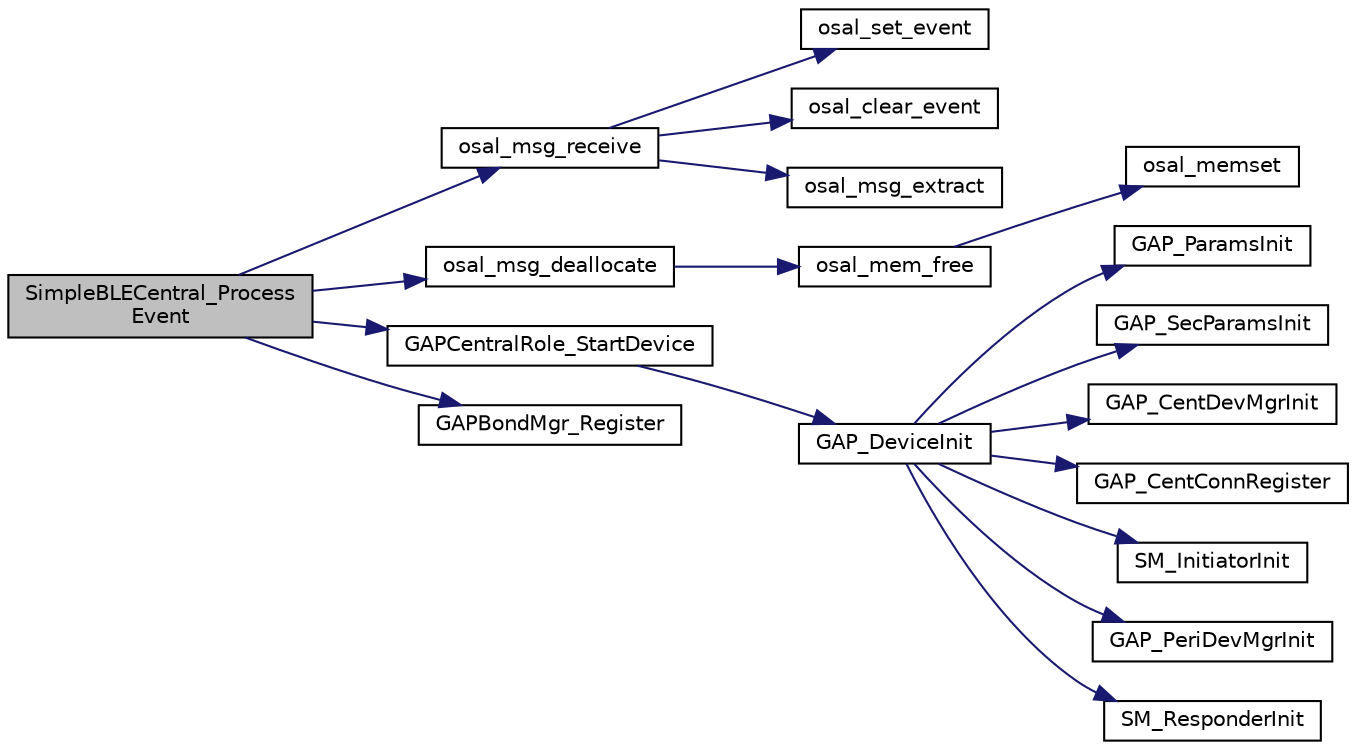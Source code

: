 digraph "SimpleBLECentral_ProcessEvent"
{
  edge [fontname="Helvetica",fontsize="10",labelfontname="Helvetica",labelfontsize="10"];
  node [fontname="Helvetica",fontsize="10",shape=record];
  rankdir="LR";
  Node1 [label="SimpleBLECentral_Process\lEvent",height=0.2,width=0.4,color="black", fillcolor="grey75", style="filled" fontcolor="black"];
  Node1 -> Node2 [color="midnightblue",fontsize="10",style="solid",fontname="Helvetica"];
  Node2 [label="osal_msg_receive",height=0.2,width=0.4,color="black", fillcolor="white", style="filled",URL="$_o_s_a_l_8c.html#a34936edcc99cd896c28aa0f0b3a91313"];
  Node2 -> Node3 [color="midnightblue",fontsize="10",style="solid",fontname="Helvetica"];
  Node3 [label="osal_set_event",height=0.2,width=0.4,color="black", fillcolor="white", style="filled",URL="$_o_s_a_l_8c.html#a67e62da8a1085ffe8f6a06c88736666a"];
  Node2 -> Node4 [color="midnightblue",fontsize="10",style="solid",fontname="Helvetica"];
  Node4 [label="osal_clear_event",height=0.2,width=0.4,color="black", fillcolor="white", style="filled",URL="$_o_s_a_l_8c.html#a5c6610c6d28ec216738ad85007becda7"];
  Node2 -> Node5 [color="midnightblue",fontsize="10",style="solid",fontname="Helvetica"];
  Node5 [label="osal_msg_extract",height=0.2,width=0.4,color="black", fillcolor="white", style="filled",URL="$_o_s_a_l_8c.html#a568bb70f04b8fba4a5e8764d56bca014"];
  Node1 -> Node6 [color="midnightblue",fontsize="10",style="solid",fontname="Helvetica"];
  Node6 [label="osal_msg_deallocate",height=0.2,width=0.4,color="black", fillcolor="white", style="filled",URL="$_o_s_a_l_8c.html#ae0cf82bd9ec6d0a064e3aba72478ccf1"];
  Node6 -> Node7 [color="midnightblue",fontsize="10",style="solid",fontname="Helvetica"];
  Node7 [label="osal_mem_free",height=0.2,width=0.4,color="black", fillcolor="white", style="filled",URL="$_o_s_a_l___memory_8c.html#a56201dc39c693c759d1ce0812b6b0eef"];
  Node7 -> Node8 [color="midnightblue",fontsize="10",style="solid",fontname="Helvetica"];
  Node8 [label="osal_memset",height=0.2,width=0.4,color="black", fillcolor="white", style="filled",URL="$_o_s_a_l_8c.html#a7a416b7daf0407f6a1b92b71fc12847e"];
  Node1 -> Node9 [color="midnightblue",fontsize="10",style="solid",fontname="Helvetica"];
  Node9 [label="GAPCentralRole_StartDevice",height=0.2,width=0.4,color="black", fillcolor="white", style="filled",URL="$group___c_e_n_t_r_a_l___p_r_o_f_i_l_e___a_p_i.html#gaead84a86ae96da938609ea0c34074ff7",tooltip="Start the device in Central role. This function is typically called once during system startup..."];
  Node9 -> Node10 [color="midnightblue",fontsize="10",style="solid",fontname="Helvetica"];
  Node10 [label="GAP_DeviceInit",height=0.2,width=0.4,color="black", fillcolor="white", style="filled",URL="$group___g_a_p___a_p_i.html#ga729bcdb44b9ea7717cbfd55d25ba5194",tooltip="Called to setup the device. Call just once on initialization. "];
  Node10 -> Node11 [color="midnightblue",fontsize="10",style="solid",fontname="Helvetica"];
  Node11 [label="GAP_ParamsInit",height=0.2,width=0.4,color="black", fillcolor="white", style="filled",URL="$gap_8h.html#ab96580ab243315da0ec3708579f3ae28"];
  Node10 -> Node12 [color="midnightblue",fontsize="10",style="solid",fontname="Helvetica"];
  Node12 [label="GAP_SecParamsInit",height=0.2,width=0.4,color="black", fillcolor="white", style="filled",URL="$gap_8h.html#a926fd8f0e775e2816eb1e55af4f179eb"];
  Node10 -> Node13 [color="midnightblue",fontsize="10",style="solid",fontname="Helvetica"];
  Node13 [label="GAP_CentDevMgrInit",height=0.2,width=0.4,color="black", fillcolor="white", style="filled",URL="$gap_8h.html#ad1e803531e83f7a3e5fc25f63d852c65"];
  Node10 -> Node14 [color="midnightblue",fontsize="10",style="solid",fontname="Helvetica"];
  Node14 [label="GAP_CentConnRegister",height=0.2,width=0.4,color="black", fillcolor="white", style="filled",URL="$gap_8h.html#ac3e44c072a9938c34ab06b1c60b529fd"];
  Node10 -> Node15 [color="midnightblue",fontsize="10",style="solid",fontname="Helvetica"];
  Node15 [label="SM_InitiatorInit",height=0.2,width=0.4,color="black", fillcolor="white", style="filled",URL="$group___s_m___a_p_i.html#ga3ec7fc23a9db3e568d5884ba43042e66",tooltip="Initialize SM Initiator on a master device. "];
  Node10 -> Node16 [color="midnightblue",fontsize="10",style="solid",fontname="Helvetica"];
  Node16 [label="GAP_PeriDevMgrInit",height=0.2,width=0.4,color="black", fillcolor="white", style="filled",URL="$gap_8h.html#a2f198d86bf9c14a3ec5a2de9256315eb"];
  Node10 -> Node17 [color="midnightblue",fontsize="10",style="solid",fontname="Helvetica"];
  Node17 [label="SM_ResponderInit",height=0.2,width=0.4,color="black", fillcolor="white", style="filled",URL="$group___s_m___a_p_i.html#ga5de7fda0fb23c25371bf66f6e3ec8bc1",tooltip="Initialize SM Responder on a slave device. "];
  Node1 -> Node18 [color="midnightblue",fontsize="10",style="solid",fontname="Helvetica"];
  Node18 [label="GAPBondMgr_Register",height=0.2,width=0.4,color="black", fillcolor="white", style="filled",URL="$group___g_a_p_r_o_l_e_s___b_o_n_d_m_g_r___a_p_i.html#ga6f8ee9b4906eeb74ae8f10d511229eda",tooltip="Register callback functions with the bond manager. "];
}
